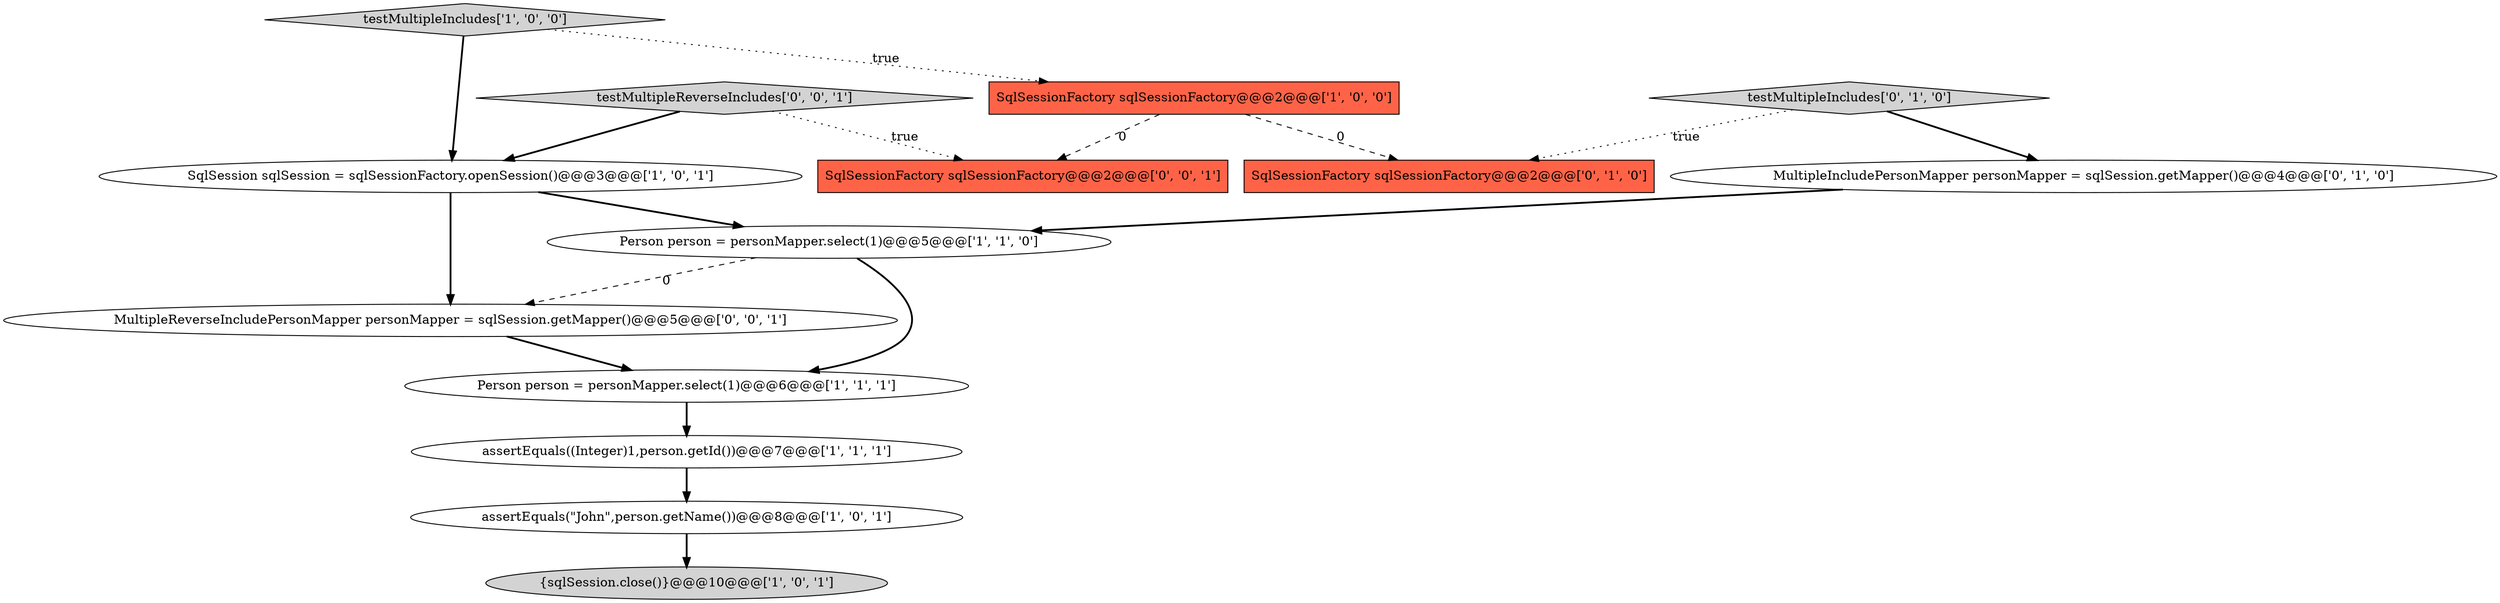 digraph {
5 [style = filled, label = "testMultipleIncludes['1', '0', '0']", fillcolor = lightgray, shape = diamond image = "AAA0AAABBB1BBB"];
6 [style = filled, label = "Person person = personMapper.select(1)@@@6@@@['1', '1', '1']", fillcolor = white, shape = ellipse image = "AAA0AAABBB1BBB"];
4 [style = filled, label = "SqlSessionFactory sqlSessionFactory@@@2@@@['1', '0', '0']", fillcolor = tomato, shape = box image = "AAA1AAABBB1BBB"];
11 [style = filled, label = "SqlSessionFactory sqlSessionFactory@@@2@@@['0', '0', '1']", fillcolor = tomato, shape = box image = "AAA0AAABBB3BBB"];
1 [style = filled, label = "assertEquals(\"John\",person.getName())@@@8@@@['1', '0', '1']", fillcolor = white, shape = ellipse image = "AAA0AAABBB1BBB"];
7 [style = filled, label = "{sqlSession.close()}@@@10@@@['1', '0', '1']", fillcolor = lightgray, shape = ellipse image = "AAA0AAABBB1BBB"];
9 [style = filled, label = "testMultipleIncludes['0', '1', '0']", fillcolor = lightgray, shape = diamond image = "AAA0AAABBB2BBB"];
3 [style = filled, label = "assertEquals((Integer)1,person.getId())@@@7@@@['1', '1', '1']", fillcolor = white, shape = ellipse image = "AAA0AAABBB1BBB"];
0 [style = filled, label = "SqlSession sqlSession = sqlSessionFactory.openSession()@@@3@@@['1', '0', '1']", fillcolor = white, shape = ellipse image = "AAA0AAABBB1BBB"];
8 [style = filled, label = "MultipleIncludePersonMapper personMapper = sqlSession.getMapper()@@@4@@@['0', '1', '0']", fillcolor = white, shape = ellipse image = "AAA0AAABBB2BBB"];
10 [style = filled, label = "SqlSessionFactory sqlSessionFactory@@@2@@@['0', '1', '0']", fillcolor = tomato, shape = box image = "AAA1AAABBB2BBB"];
13 [style = filled, label = "MultipleReverseIncludePersonMapper personMapper = sqlSession.getMapper()@@@5@@@['0', '0', '1']", fillcolor = white, shape = ellipse image = "AAA0AAABBB3BBB"];
2 [style = filled, label = "Person person = personMapper.select(1)@@@5@@@['1', '1', '0']", fillcolor = white, shape = ellipse image = "AAA0AAABBB1BBB"];
12 [style = filled, label = "testMultipleReverseIncludes['0', '0', '1']", fillcolor = lightgray, shape = diamond image = "AAA0AAABBB3BBB"];
6->3 [style = bold, label=""];
13->6 [style = bold, label=""];
4->11 [style = dashed, label="0"];
0->13 [style = bold, label=""];
3->1 [style = bold, label=""];
5->0 [style = bold, label=""];
8->2 [style = bold, label=""];
9->8 [style = bold, label=""];
12->0 [style = bold, label=""];
1->7 [style = bold, label=""];
2->6 [style = bold, label=""];
9->10 [style = dotted, label="true"];
4->10 [style = dashed, label="0"];
2->13 [style = dashed, label="0"];
5->4 [style = dotted, label="true"];
0->2 [style = bold, label=""];
12->11 [style = dotted, label="true"];
}
